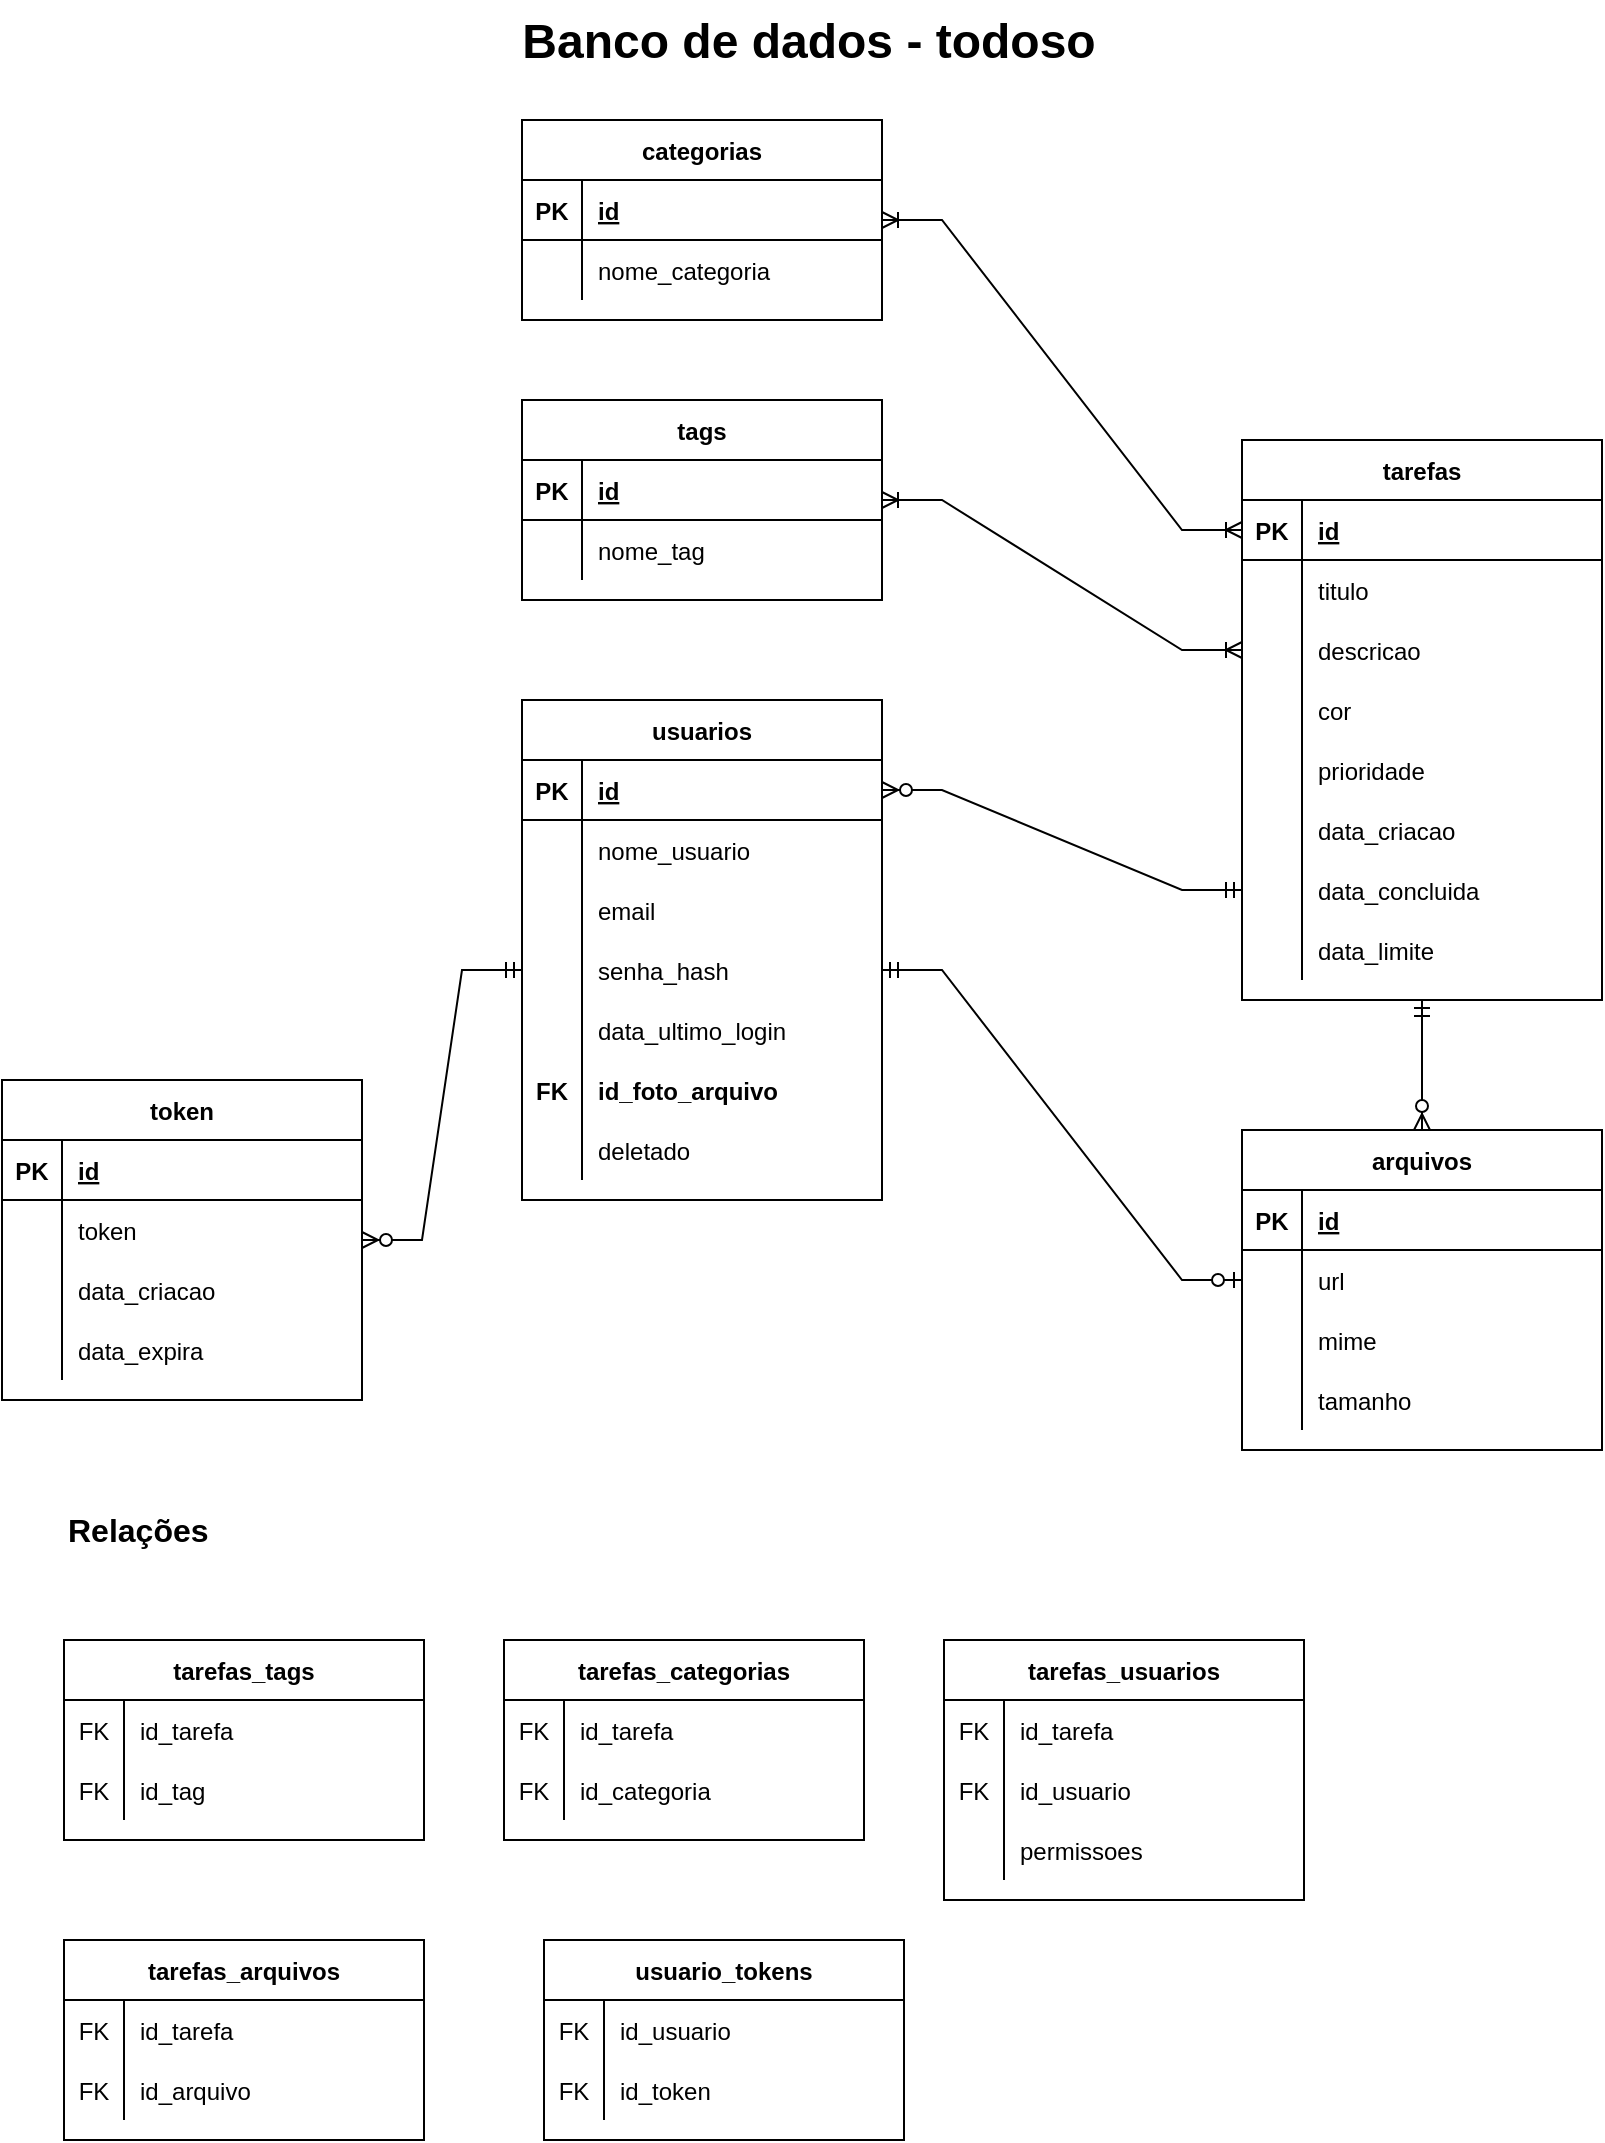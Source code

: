 <mxfile version="20.2.3" type="device"><diagram id="vFvsy5p2Nf84h-GfeLad" name="Página-1"><mxGraphModel dx="942" dy="613" grid="1" gridSize="10" guides="1" tooltips="1" connect="1" arrows="1" fold="1" page="1" pageScale="1" pageWidth="827" pageHeight="1169" math="0" shadow="0"><root><mxCell id="0"/><mxCell id="1" parent="0"/><mxCell id="uEJgmiyVc2oHrybVzcOM-1" value="categorias" style="shape=table;startSize=30;container=1;collapsible=1;childLayout=tableLayout;fixedRows=1;rowLines=0;fontStyle=1;align=center;resizeLast=1;" parent="1" vertex="1"><mxGeometry x="269" y="80" width="180" height="100" as="geometry"/></mxCell><mxCell id="uEJgmiyVc2oHrybVzcOM-2" value="" style="shape=tableRow;horizontal=0;startSize=0;swimlaneHead=0;swimlaneBody=0;fillColor=none;collapsible=0;dropTarget=0;points=[[0,0.5],[1,0.5]];portConstraint=eastwest;top=0;left=0;right=0;bottom=1;" parent="uEJgmiyVc2oHrybVzcOM-1" vertex="1"><mxGeometry y="30" width="180" height="30" as="geometry"/></mxCell><mxCell id="uEJgmiyVc2oHrybVzcOM-3" value="PK" style="shape=partialRectangle;connectable=0;fillColor=none;top=0;left=0;bottom=0;right=0;fontStyle=1;overflow=hidden;" parent="uEJgmiyVc2oHrybVzcOM-2" vertex="1"><mxGeometry width="30" height="30" as="geometry"><mxRectangle width="30" height="30" as="alternateBounds"/></mxGeometry></mxCell><mxCell id="uEJgmiyVc2oHrybVzcOM-4" value="id" style="shape=partialRectangle;connectable=0;fillColor=none;top=0;left=0;bottom=0;right=0;align=left;spacingLeft=6;fontStyle=5;overflow=hidden;" parent="uEJgmiyVc2oHrybVzcOM-2" vertex="1"><mxGeometry x="30" width="150" height="30" as="geometry"><mxRectangle width="150" height="30" as="alternateBounds"/></mxGeometry></mxCell><mxCell id="uEJgmiyVc2oHrybVzcOM-5" value="" style="shape=tableRow;horizontal=0;startSize=0;swimlaneHead=0;swimlaneBody=0;fillColor=none;collapsible=0;dropTarget=0;points=[[0,0.5],[1,0.5]];portConstraint=eastwest;top=0;left=0;right=0;bottom=0;" parent="uEJgmiyVc2oHrybVzcOM-1" vertex="1"><mxGeometry y="60" width="180" height="30" as="geometry"/></mxCell><mxCell id="uEJgmiyVc2oHrybVzcOM-6" value="" style="shape=partialRectangle;connectable=0;fillColor=none;top=0;left=0;bottom=0;right=0;editable=1;overflow=hidden;" parent="uEJgmiyVc2oHrybVzcOM-5" vertex="1"><mxGeometry width="30" height="30" as="geometry"><mxRectangle width="30" height="30" as="alternateBounds"/></mxGeometry></mxCell><mxCell id="uEJgmiyVc2oHrybVzcOM-7" value="nome_categoria" style="shape=partialRectangle;connectable=0;fillColor=none;top=0;left=0;bottom=0;right=0;align=left;spacingLeft=6;overflow=hidden;" parent="uEJgmiyVc2oHrybVzcOM-5" vertex="1"><mxGeometry x="30" width="150" height="30" as="geometry"><mxRectangle width="150" height="30" as="alternateBounds"/></mxGeometry></mxCell><mxCell id="uEJgmiyVc2oHrybVzcOM-14" value="tags" style="shape=table;startSize=30;container=1;collapsible=1;childLayout=tableLayout;fixedRows=1;rowLines=0;fontStyle=1;align=center;resizeLast=1;" parent="1" vertex="1"><mxGeometry x="269" y="220" width="180" height="100" as="geometry"/></mxCell><mxCell id="uEJgmiyVc2oHrybVzcOM-15" value="" style="shape=tableRow;horizontal=0;startSize=0;swimlaneHead=0;swimlaneBody=0;fillColor=none;collapsible=0;dropTarget=0;points=[[0,0.5],[1,0.5]];portConstraint=eastwest;top=0;left=0;right=0;bottom=1;" parent="uEJgmiyVc2oHrybVzcOM-14" vertex="1"><mxGeometry y="30" width="180" height="30" as="geometry"/></mxCell><mxCell id="uEJgmiyVc2oHrybVzcOM-16" value="PK" style="shape=partialRectangle;connectable=0;fillColor=none;top=0;left=0;bottom=0;right=0;fontStyle=1;overflow=hidden;" parent="uEJgmiyVc2oHrybVzcOM-15" vertex="1"><mxGeometry width="30" height="30" as="geometry"><mxRectangle width="30" height="30" as="alternateBounds"/></mxGeometry></mxCell><mxCell id="uEJgmiyVc2oHrybVzcOM-17" value="id" style="shape=partialRectangle;connectable=0;fillColor=none;top=0;left=0;bottom=0;right=0;align=left;spacingLeft=6;fontStyle=5;overflow=hidden;" parent="uEJgmiyVc2oHrybVzcOM-15" vertex="1"><mxGeometry x="30" width="150" height="30" as="geometry"><mxRectangle width="150" height="30" as="alternateBounds"/></mxGeometry></mxCell><mxCell id="uEJgmiyVc2oHrybVzcOM-18" value="" style="shape=tableRow;horizontal=0;startSize=0;swimlaneHead=0;swimlaneBody=0;fillColor=none;collapsible=0;dropTarget=0;points=[[0,0.5],[1,0.5]];portConstraint=eastwest;top=0;left=0;right=0;bottom=0;" parent="uEJgmiyVc2oHrybVzcOM-14" vertex="1"><mxGeometry y="60" width="180" height="30" as="geometry"/></mxCell><mxCell id="uEJgmiyVc2oHrybVzcOM-19" value="" style="shape=partialRectangle;connectable=0;fillColor=none;top=0;left=0;bottom=0;right=0;editable=1;overflow=hidden;" parent="uEJgmiyVc2oHrybVzcOM-18" vertex="1"><mxGeometry width="30" height="30" as="geometry"><mxRectangle width="30" height="30" as="alternateBounds"/></mxGeometry></mxCell><mxCell id="uEJgmiyVc2oHrybVzcOM-20" value="nome_tag" style="shape=partialRectangle;connectable=0;fillColor=none;top=0;left=0;bottom=0;right=0;align=left;spacingLeft=6;overflow=hidden;" parent="uEJgmiyVc2oHrybVzcOM-18" vertex="1"><mxGeometry x="30" width="150" height="30" as="geometry"><mxRectangle width="150" height="30" as="alternateBounds"/></mxGeometry></mxCell><mxCell id="uEJgmiyVc2oHrybVzcOM-27" value="tarefas" style="shape=table;startSize=30;container=1;collapsible=1;childLayout=tableLayout;fixedRows=1;rowLines=0;fontStyle=1;align=center;resizeLast=1;" parent="1" vertex="1"><mxGeometry x="629" y="240" width="180" height="280" as="geometry"/></mxCell><mxCell id="uEJgmiyVc2oHrybVzcOM-28" value="" style="shape=tableRow;horizontal=0;startSize=0;swimlaneHead=0;swimlaneBody=0;fillColor=none;collapsible=0;dropTarget=0;points=[[0,0.5],[1,0.5]];portConstraint=eastwest;top=0;left=0;right=0;bottom=1;" parent="uEJgmiyVc2oHrybVzcOM-27" vertex="1"><mxGeometry y="30" width="180" height="30" as="geometry"/></mxCell><mxCell id="uEJgmiyVc2oHrybVzcOM-29" value="PK" style="shape=partialRectangle;connectable=0;fillColor=none;top=0;left=0;bottom=0;right=0;fontStyle=1;overflow=hidden;" parent="uEJgmiyVc2oHrybVzcOM-28" vertex="1"><mxGeometry width="30" height="30" as="geometry"><mxRectangle width="30" height="30" as="alternateBounds"/></mxGeometry></mxCell><mxCell id="uEJgmiyVc2oHrybVzcOM-30" value="id" style="shape=partialRectangle;connectable=0;fillColor=none;top=0;left=0;bottom=0;right=0;align=left;spacingLeft=6;fontStyle=5;overflow=hidden;" parent="uEJgmiyVc2oHrybVzcOM-28" vertex="1"><mxGeometry x="30" width="150" height="30" as="geometry"><mxRectangle width="150" height="30" as="alternateBounds"/></mxGeometry></mxCell><mxCell id="uEJgmiyVc2oHrybVzcOM-31" value="" style="shape=tableRow;horizontal=0;startSize=0;swimlaneHead=0;swimlaneBody=0;fillColor=none;collapsible=0;dropTarget=0;points=[[0,0.5],[1,0.5]];portConstraint=eastwest;top=0;left=0;right=0;bottom=0;" parent="uEJgmiyVc2oHrybVzcOM-27" vertex="1"><mxGeometry y="60" width="180" height="30" as="geometry"/></mxCell><mxCell id="uEJgmiyVc2oHrybVzcOM-32" value="" style="shape=partialRectangle;connectable=0;fillColor=none;top=0;left=0;bottom=0;right=0;editable=1;overflow=hidden;" parent="uEJgmiyVc2oHrybVzcOM-31" vertex="1"><mxGeometry width="30" height="30" as="geometry"><mxRectangle width="30" height="30" as="alternateBounds"/></mxGeometry></mxCell><mxCell id="uEJgmiyVc2oHrybVzcOM-33" value="titulo" style="shape=partialRectangle;connectable=0;fillColor=none;top=0;left=0;bottom=0;right=0;align=left;spacingLeft=6;overflow=hidden;" parent="uEJgmiyVc2oHrybVzcOM-31" vertex="1"><mxGeometry x="30" width="150" height="30" as="geometry"><mxRectangle width="150" height="30" as="alternateBounds"/></mxGeometry></mxCell><mxCell id="uEJgmiyVc2oHrybVzcOM-34" value="" style="shape=tableRow;horizontal=0;startSize=0;swimlaneHead=0;swimlaneBody=0;fillColor=none;collapsible=0;dropTarget=0;points=[[0,0.5],[1,0.5]];portConstraint=eastwest;top=0;left=0;right=0;bottom=0;" parent="uEJgmiyVc2oHrybVzcOM-27" vertex="1"><mxGeometry y="90" width="180" height="30" as="geometry"/></mxCell><mxCell id="uEJgmiyVc2oHrybVzcOM-35" value="" style="shape=partialRectangle;connectable=0;fillColor=none;top=0;left=0;bottom=0;right=0;editable=1;overflow=hidden;" parent="uEJgmiyVc2oHrybVzcOM-34" vertex="1"><mxGeometry width="30" height="30" as="geometry"><mxRectangle width="30" height="30" as="alternateBounds"/></mxGeometry></mxCell><mxCell id="uEJgmiyVc2oHrybVzcOM-36" value="descricao" style="shape=partialRectangle;connectable=0;fillColor=none;top=0;left=0;bottom=0;right=0;align=left;spacingLeft=6;overflow=hidden;" parent="uEJgmiyVc2oHrybVzcOM-34" vertex="1"><mxGeometry x="30" width="150" height="30" as="geometry"><mxRectangle width="150" height="30" as="alternateBounds"/></mxGeometry></mxCell><mxCell id="lu2lLcFlIl8NHvxp68ia-1" value="" style="shape=tableRow;horizontal=0;startSize=0;swimlaneHead=0;swimlaneBody=0;fillColor=none;collapsible=0;dropTarget=0;points=[[0,0.5],[1,0.5]];portConstraint=eastwest;top=0;left=0;right=0;bottom=0;" vertex="1" parent="uEJgmiyVc2oHrybVzcOM-27"><mxGeometry y="120" width="180" height="30" as="geometry"/></mxCell><mxCell id="lu2lLcFlIl8NHvxp68ia-2" value="" style="shape=partialRectangle;connectable=0;fillColor=none;top=0;left=0;bottom=0;right=0;editable=1;overflow=hidden;" vertex="1" parent="lu2lLcFlIl8NHvxp68ia-1"><mxGeometry width="30" height="30" as="geometry"><mxRectangle width="30" height="30" as="alternateBounds"/></mxGeometry></mxCell><mxCell id="lu2lLcFlIl8NHvxp68ia-3" value="cor" style="shape=partialRectangle;connectable=0;fillColor=none;top=0;left=0;bottom=0;right=0;align=left;spacingLeft=6;overflow=hidden;" vertex="1" parent="lu2lLcFlIl8NHvxp68ia-1"><mxGeometry x="30" width="150" height="30" as="geometry"><mxRectangle width="150" height="30" as="alternateBounds"/></mxGeometry></mxCell><mxCell id="lu2lLcFlIl8NHvxp68ia-4" value="" style="shape=tableRow;horizontal=0;startSize=0;swimlaneHead=0;swimlaneBody=0;fillColor=none;collapsible=0;dropTarget=0;points=[[0,0.5],[1,0.5]];portConstraint=eastwest;top=0;left=0;right=0;bottom=0;" vertex="1" parent="uEJgmiyVc2oHrybVzcOM-27"><mxGeometry y="150" width="180" height="30" as="geometry"/></mxCell><mxCell id="lu2lLcFlIl8NHvxp68ia-5" value="" style="shape=partialRectangle;connectable=0;fillColor=none;top=0;left=0;bottom=0;right=0;editable=1;overflow=hidden;" vertex="1" parent="lu2lLcFlIl8NHvxp68ia-4"><mxGeometry width="30" height="30" as="geometry"><mxRectangle width="30" height="30" as="alternateBounds"/></mxGeometry></mxCell><mxCell id="lu2lLcFlIl8NHvxp68ia-6" value="prioridade" style="shape=partialRectangle;connectable=0;fillColor=none;top=0;left=0;bottom=0;right=0;align=left;spacingLeft=6;overflow=hidden;" vertex="1" parent="lu2lLcFlIl8NHvxp68ia-4"><mxGeometry x="30" width="150" height="30" as="geometry"><mxRectangle width="150" height="30" as="alternateBounds"/></mxGeometry></mxCell><mxCell id="uEJgmiyVc2oHrybVzcOM-37" value="" style="shape=tableRow;horizontal=0;startSize=0;swimlaneHead=0;swimlaneBody=0;fillColor=none;collapsible=0;dropTarget=0;points=[[0,0.5],[1,0.5]];portConstraint=eastwest;top=0;left=0;right=0;bottom=0;" parent="uEJgmiyVc2oHrybVzcOM-27" vertex="1"><mxGeometry y="180" width="180" height="30" as="geometry"/></mxCell><mxCell id="uEJgmiyVc2oHrybVzcOM-38" value="" style="shape=partialRectangle;connectable=0;fillColor=none;top=0;left=0;bottom=0;right=0;editable=1;overflow=hidden;" parent="uEJgmiyVc2oHrybVzcOM-37" vertex="1"><mxGeometry width="30" height="30" as="geometry"><mxRectangle width="30" height="30" as="alternateBounds"/></mxGeometry></mxCell><mxCell id="uEJgmiyVc2oHrybVzcOM-39" value="data_criacao" style="shape=partialRectangle;connectable=0;fillColor=none;top=0;left=0;bottom=0;right=0;align=left;spacingLeft=6;overflow=hidden;" parent="uEJgmiyVc2oHrybVzcOM-37" vertex="1"><mxGeometry x="30" width="150" height="30" as="geometry"><mxRectangle width="150" height="30" as="alternateBounds"/></mxGeometry></mxCell><mxCell id="uEJgmiyVc2oHrybVzcOM-40" value="" style="shape=tableRow;horizontal=0;startSize=0;swimlaneHead=0;swimlaneBody=0;fillColor=none;collapsible=0;dropTarget=0;points=[[0,0.5],[1,0.5]];portConstraint=eastwest;top=0;left=0;right=0;bottom=0;" parent="uEJgmiyVc2oHrybVzcOM-27" vertex="1"><mxGeometry y="210" width="180" height="30" as="geometry"/></mxCell><mxCell id="uEJgmiyVc2oHrybVzcOM-41" value="" style="shape=partialRectangle;connectable=0;fillColor=none;top=0;left=0;bottom=0;right=0;editable=1;overflow=hidden;" parent="uEJgmiyVc2oHrybVzcOM-40" vertex="1"><mxGeometry width="30" height="30" as="geometry"><mxRectangle width="30" height="30" as="alternateBounds"/></mxGeometry></mxCell><mxCell id="uEJgmiyVc2oHrybVzcOM-42" value="data_concluida" style="shape=partialRectangle;connectable=0;fillColor=none;top=0;left=0;bottom=0;right=0;align=left;spacingLeft=6;overflow=hidden;" parent="uEJgmiyVc2oHrybVzcOM-40" vertex="1"><mxGeometry x="30" width="150" height="30" as="geometry"><mxRectangle width="150" height="30" as="alternateBounds"/></mxGeometry></mxCell><mxCell id="uEJgmiyVc2oHrybVzcOM-43" value="" style="shape=tableRow;horizontal=0;startSize=0;swimlaneHead=0;swimlaneBody=0;fillColor=none;collapsible=0;dropTarget=0;points=[[0,0.5],[1,0.5]];portConstraint=eastwest;top=0;left=0;right=0;bottom=0;" parent="uEJgmiyVc2oHrybVzcOM-27" vertex="1"><mxGeometry y="240" width="180" height="30" as="geometry"/></mxCell><mxCell id="uEJgmiyVc2oHrybVzcOM-44" value="" style="shape=partialRectangle;connectable=0;fillColor=none;top=0;left=0;bottom=0;right=0;editable=1;overflow=hidden;" parent="uEJgmiyVc2oHrybVzcOM-43" vertex="1"><mxGeometry width="30" height="30" as="geometry"><mxRectangle width="30" height="30" as="alternateBounds"/></mxGeometry></mxCell><mxCell id="uEJgmiyVc2oHrybVzcOM-45" value="data_limite" style="shape=partialRectangle;connectable=0;fillColor=none;top=0;left=0;bottom=0;right=0;align=left;spacingLeft=6;overflow=hidden;" parent="uEJgmiyVc2oHrybVzcOM-43" vertex="1"><mxGeometry x="30" width="150" height="30" as="geometry"><mxRectangle width="150" height="30" as="alternateBounds"/></mxGeometry></mxCell><mxCell id="uEJgmiyVc2oHrybVzcOM-49" value="usuarios" style="shape=table;startSize=30;container=1;collapsible=1;childLayout=tableLayout;fixedRows=1;rowLines=0;fontStyle=1;align=center;resizeLast=1;" parent="1" vertex="1"><mxGeometry x="269" y="370" width="180" height="250" as="geometry"/></mxCell><mxCell id="uEJgmiyVc2oHrybVzcOM-50" value="" style="shape=tableRow;horizontal=0;startSize=0;swimlaneHead=0;swimlaneBody=0;fillColor=none;collapsible=0;dropTarget=0;points=[[0,0.5],[1,0.5]];portConstraint=eastwest;top=0;left=0;right=0;bottom=1;" parent="uEJgmiyVc2oHrybVzcOM-49" vertex="1"><mxGeometry y="30" width="180" height="30" as="geometry"/></mxCell><mxCell id="uEJgmiyVc2oHrybVzcOM-51" value="PK" style="shape=partialRectangle;connectable=0;fillColor=none;top=0;left=0;bottom=0;right=0;fontStyle=1;overflow=hidden;" parent="uEJgmiyVc2oHrybVzcOM-50" vertex="1"><mxGeometry width="30" height="30" as="geometry"><mxRectangle width="30" height="30" as="alternateBounds"/></mxGeometry></mxCell><mxCell id="uEJgmiyVc2oHrybVzcOM-52" value="id" style="shape=partialRectangle;connectable=0;fillColor=none;top=0;left=0;bottom=0;right=0;align=left;spacingLeft=6;fontStyle=5;overflow=hidden;" parent="uEJgmiyVc2oHrybVzcOM-50" vertex="1"><mxGeometry x="30" width="150" height="30" as="geometry"><mxRectangle width="150" height="30" as="alternateBounds"/></mxGeometry></mxCell><mxCell id="uEJgmiyVc2oHrybVzcOM-53" value="" style="shape=tableRow;horizontal=0;startSize=0;swimlaneHead=0;swimlaneBody=0;fillColor=none;collapsible=0;dropTarget=0;points=[[0,0.5],[1,0.5]];portConstraint=eastwest;top=0;left=0;right=0;bottom=0;" parent="uEJgmiyVc2oHrybVzcOM-49" vertex="1"><mxGeometry y="60" width="180" height="30" as="geometry"/></mxCell><mxCell id="uEJgmiyVc2oHrybVzcOM-54" value="" style="shape=partialRectangle;connectable=0;fillColor=none;top=0;left=0;bottom=0;right=0;editable=1;overflow=hidden;" parent="uEJgmiyVc2oHrybVzcOM-53" vertex="1"><mxGeometry width="30" height="30" as="geometry"><mxRectangle width="30" height="30" as="alternateBounds"/></mxGeometry></mxCell><mxCell id="uEJgmiyVc2oHrybVzcOM-55" value="nome_usuario" style="shape=partialRectangle;connectable=0;fillColor=none;top=0;left=0;bottom=0;right=0;align=left;spacingLeft=6;overflow=hidden;" parent="uEJgmiyVc2oHrybVzcOM-53" vertex="1"><mxGeometry x="30" width="150" height="30" as="geometry"><mxRectangle width="150" height="30" as="alternateBounds"/></mxGeometry></mxCell><mxCell id="uEJgmiyVc2oHrybVzcOM-56" value="" style="shape=tableRow;horizontal=0;startSize=0;swimlaneHead=0;swimlaneBody=0;fillColor=none;collapsible=0;dropTarget=0;points=[[0,0.5],[1,0.5]];portConstraint=eastwest;top=0;left=0;right=0;bottom=0;" parent="uEJgmiyVc2oHrybVzcOM-49" vertex="1"><mxGeometry y="90" width="180" height="30" as="geometry"/></mxCell><mxCell id="uEJgmiyVc2oHrybVzcOM-57" value="" style="shape=partialRectangle;connectable=0;fillColor=none;top=0;left=0;bottom=0;right=0;editable=1;overflow=hidden;" parent="uEJgmiyVc2oHrybVzcOM-56" vertex="1"><mxGeometry width="30" height="30" as="geometry"><mxRectangle width="30" height="30" as="alternateBounds"/></mxGeometry></mxCell><mxCell id="uEJgmiyVc2oHrybVzcOM-58" value="email" style="shape=partialRectangle;connectable=0;fillColor=none;top=0;left=0;bottom=0;right=0;align=left;spacingLeft=6;overflow=hidden;" parent="uEJgmiyVc2oHrybVzcOM-56" vertex="1"><mxGeometry x="30" width="150" height="30" as="geometry"><mxRectangle width="150" height="30" as="alternateBounds"/></mxGeometry></mxCell><mxCell id="uEJgmiyVc2oHrybVzcOM-62" value="" style="shape=tableRow;horizontal=0;startSize=0;swimlaneHead=0;swimlaneBody=0;fillColor=none;collapsible=0;dropTarget=0;points=[[0,0.5],[1,0.5]];portConstraint=eastwest;top=0;left=0;right=0;bottom=0;" parent="uEJgmiyVc2oHrybVzcOM-49" vertex="1"><mxGeometry y="120" width="180" height="30" as="geometry"/></mxCell><mxCell id="uEJgmiyVc2oHrybVzcOM-63" value="" style="shape=partialRectangle;connectable=0;fillColor=none;top=0;left=0;bottom=0;right=0;editable=1;overflow=hidden;" parent="uEJgmiyVc2oHrybVzcOM-62" vertex="1"><mxGeometry width="30" height="30" as="geometry"><mxRectangle width="30" height="30" as="alternateBounds"/></mxGeometry></mxCell><mxCell id="uEJgmiyVc2oHrybVzcOM-64" value="senha_hash" style="shape=partialRectangle;connectable=0;fillColor=none;top=0;left=0;bottom=0;right=0;align=left;spacingLeft=6;overflow=hidden;" parent="uEJgmiyVc2oHrybVzcOM-62" vertex="1"><mxGeometry x="30" width="150" height="30" as="geometry"><mxRectangle width="150" height="30" as="alternateBounds"/></mxGeometry></mxCell><mxCell id="uEJgmiyVc2oHrybVzcOM-59" value="" style="shape=tableRow;horizontal=0;startSize=0;swimlaneHead=0;swimlaneBody=0;fillColor=none;collapsible=0;dropTarget=0;points=[[0,0.5],[1,0.5]];portConstraint=eastwest;top=0;left=0;right=0;bottom=0;" parent="uEJgmiyVc2oHrybVzcOM-49" vertex="1"><mxGeometry y="150" width="180" height="30" as="geometry"/></mxCell><mxCell id="uEJgmiyVc2oHrybVzcOM-60" value="" style="shape=partialRectangle;connectable=0;fillColor=none;top=0;left=0;bottom=0;right=0;editable=1;overflow=hidden;" parent="uEJgmiyVc2oHrybVzcOM-59" vertex="1"><mxGeometry width="30" height="30" as="geometry"><mxRectangle width="30" height="30" as="alternateBounds"/></mxGeometry></mxCell><mxCell id="uEJgmiyVc2oHrybVzcOM-61" value="data_ultimo_login" style="shape=partialRectangle;connectable=0;fillColor=none;top=0;left=0;bottom=0;right=0;align=left;spacingLeft=6;overflow=hidden;" parent="uEJgmiyVc2oHrybVzcOM-59" vertex="1"><mxGeometry x="30" width="150" height="30" as="geometry"><mxRectangle width="150" height="30" as="alternateBounds"/></mxGeometry></mxCell><mxCell id="uEJgmiyVc2oHrybVzcOM-65" value="" style="shape=tableRow;horizontal=0;startSize=0;swimlaneHead=0;swimlaneBody=0;fillColor=none;collapsible=0;dropTarget=0;points=[[0,0.5],[1,0.5]];portConstraint=eastwest;top=0;left=0;right=0;bottom=0;" parent="uEJgmiyVc2oHrybVzcOM-49" vertex="1"><mxGeometry y="180" width="180" height="30" as="geometry"/></mxCell><mxCell id="uEJgmiyVc2oHrybVzcOM-66" value="FK" style="shape=partialRectangle;connectable=0;fillColor=none;top=0;left=0;bottom=0;right=0;editable=1;overflow=hidden;fontStyle=1" parent="uEJgmiyVc2oHrybVzcOM-65" vertex="1"><mxGeometry width="30" height="30" as="geometry"><mxRectangle width="30" height="30" as="alternateBounds"/></mxGeometry></mxCell><mxCell id="uEJgmiyVc2oHrybVzcOM-67" value="id_foto_arquivo" style="shape=partialRectangle;connectable=0;fillColor=none;top=0;left=0;bottom=0;right=0;align=left;spacingLeft=6;overflow=hidden;fontStyle=1" parent="uEJgmiyVc2oHrybVzcOM-65" vertex="1"><mxGeometry x="30" width="150" height="30" as="geometry"><mxRectangle width="150" height="30" as="alternateBounds"/></mxGeometry></mxCell><mxCell id="uEJgmiyVc2oHrybVzcOM-68" value="" style="shape=tableRow;horizontal=0;startSize=0;swimlaneHead=0;swimlaneBody=0;fillColor=none;collapsible=0;dropTarget=0;points=[[0,0.5],[1,0.5]];portConstraint=eastwest;top=0;left=0;right=0;bottom=0;" parent="uEJgmiyVc2oHrybVzcOM-49" vertex="1"><mxGeometry y="210" width="180" height="30" as="geometry"/></mxCell><mxCell id="uEJgmiyVc2oHrybVzcOM-69" value="" style="shape=partialRectangle;connectable=0;fillColor=none;top=0;left=0;bottom=0;right=0;editable=1;overflow=hidden;" parent="uEJgmiyVc2oHrybVzcOM-68" vertex="1"><mxGeometry width="30" height="30" as="geometry"><mxRectangle width="30" height="30" as="alternateBounds"/></mxGeometry></mxCell><mxCell id="uEJgmiyVc2oHrybVzcOM-70" value="deletado" style="shape=partialRectangle;connectable=0;fillColor=none;top=0;left=0;bottom=0;right=0;align=left;spacingLeft=6;overflow=hidden;" parent="uEJgmiyVc2oHrybVzcOM-68" vertex="1"><mxGeometry x="30" width="150" height="30" as="geometry"><mxRectangle width="150" height="30" as="alternateBounds"/></mxGeometry></mxCell><mxCell id="uEJgmiyVc2oHrybVzcOM-71" value="arquivos" style="shape=table;startSize=30;container=1;collapsible=1;childLayout=tableLayout;fixedRows=1;rowLines=0;fontStyle=1;align=center;resizeLast=1;" parent="1" vertex="1"><mxGeometry x="629" y="585" width="180" height="160" as="geometry"/></mxCell><mxCell id="uEJgmiyVc2oHrybVzcOM-72" value="" style="shape=tableRow;horizontal=0;startSize=0;swimlaneHead=0;swimlaneBody=0;fillColor=none;collapsible=0;dropTarget=0;points=[[0,0.5],[1,0.5]];portConstraint=eastwest;top=0;left=0;right=0;bottom=1;" parent="uEJgmiyVc2oHrybVzcOM-71" vertex="1"><mxGeometry y="30" width="180" height="30" as="geometry"/></mxCell><mxCell id="uEJgmiyVc2oHrybVzcOM-73" value="PK" style="shape=partialRectangle;connectable=0;fillColor=none;top=0;left=0;bottom=0;right=0;fontStyle=1;overflow=hidden;" parent="uEJgmiyVc2oHrybVzcOM-72" vertex="1"><mxGeometry width="30" height="30" as="geometry"><mxRectangle width="30" height="30" as="alternateBounds"/></mxGeometry></mxCell><mxCell id="uEJgmiyVc2oHrybVzcOM-74" value="id" style="shape=partialRectangle;connectable=0;fillColor=none;top=0;left=0;bottom=0;right=0;align=left;spacingLeft=6;fontStyle=5;overflow=hidden;" parent="uEJgmiyVc2oHrybVzcOM-72" vertex="1"><mxGeometry x="30" width="150" height="30" as="geometry"><mxRectangle width="150" height="30" as="alternateBounds"/></mxGeometry></mxCell><mxCell id="uEJgmiyVc2oHrybVzcOM-75" value="" style="shape=tableRow;horizontal=0;startSize=0;swimlaneHead=0;swimlaneBody=0;fillColor=none;collapsible=0;dropTarget=0;points=[[0,0.5],[1,0.5]];portConstraint=eastwest;top=0;left=0;right=0;bottom=0;" parent="uEJgmiyVc2oHrybVzcOM-71" vertex="1"><mxGeometry y="60" width="180" height="30" as="geometry"/></mxCell><mxCell id="uEJgmiyVc2oHrybVzcOM-76" value="" style="shape=partialRectangle;connectable=0;fillColor=none;top=0;left=0;bottom=0;right=0;editable=1;overflow=hidden;" parent="uEJgmiyVc2oHrybVzcOM-75" vertex="1"><mxGeometry width="30" height="30" as="geometry"><mxRectangle width="30" height="30" as="alternateBounds"/></mxGeometry></mxCell><mxCell id="uEJgmiyVc2oHrybVzcOM-77" value="url" style="shape=partialRectangle;connectable=0;fillColor=none;top=0;left=0;bottom=0;right=0;align=left;spacingLeft=6;overflow=hidden;" parent="uEJgmiyVc2oHrybVzcOM-75" vertex="1"><mxGeometry x="30" width="150" height="30" as="geometry"><mxRectangle width="150" height="30" as="alternateBounds"/></mxGeometry></mxCell><mxCell id="uEJgmiyVc2oHrybVzcOM-78" value="" style="shape=tableRow;horizontal=0;startSize=0;swimlaneHead=0;swimlaneBody=0;fillColor=none;collapsible=0;dropTarget=0;points=[[0,0.5],[1,0.5]];portConstraint=eastwest;top=0;left=0;right=0;bottom=0;" parent="uEJgmiyVc2oHrybVzcOM-71" vertex="1"><mxGeometry y="90" width="180" height="30" as="geometry"/></mxCell><mxCell id="uEJgmiyVc2oHrybVzcOM-79" value="" style="shape=partialRectangle;connectable=0;fillColor=none;top=0;left=0;bottom=0;right=0;editable=1;overflow=hidden;" parent="uEJgmiyVc2oHrybVzcOM-78" vertex="1"><mxGeometry width="30" height="30" as="geometry"><mxRectangle width="30" height="30" as="alternateBounds"/></mxGeometry></mxCell><mxCell id="uEJgmiyVc2oHrybVzcOM-80" value="mime" style="shape=partialRectangle;connectable=0;fillColor=none;top=0;left=0;bottom=0;right=0;align=left;spacingLeft=6;overflow=hidden;" parent="uEJgmiyVc2oHrybVzcOM-78" vertex="1"><mxGeometry x="30" width="150" height="30" as="geometry"><mxRectangle width="150" height="30" as="alternateBounds"/></mxGeometry></mxCell><mxCell id="uEJgmiyVc2oHrybVzcOM-81" value="" style="shape=tableRow;horizontal=0;startSize=0;swimlaneHead=0;swimlaneBody=0;fillColor=none;collapsible=0;dropTarget=0;points=[[0,0.5],[1,0.5]];portConstraint=eastwest;top=0;left=0;right=0;bottom=0;" parent="uEJgmiyVc2oHrybVzcOM-71" vertex="1"><mxGeometry y="120" width="180" height="30" as="geometry"/></mxCell><mxCell id="uEJgmiyVc2oHrybVzcOM-82" value="" style="shape=partialRectangle;connectable=0;fillColor=none;top=0;left=0;bottom=0;right=0;editable=1;overflow=hidden;" parent="uEJgmiyVc2oHrybVzcOM-81" vertex="1"><mxGeometry width="30" height="30" as="geometry"><mxRectangle width="30" height="30" as="alternateBounds"/></mxGeometry></mxCell><mxCell id="uEJgmiyVc2oHrybVzcOM-83" value="tamanho" style="shape=partialRectangle;connectable=0;fillColor=none;top=0;left=0;bottom=0;right=0;align=left;spacingLeft=6;overflow=hidden;" parent="uEJgmiyVc2oHrybVzcOM-81" vertex="1"><mxGeometry x="30" width="150" height="30" as="geometry"><mxRectangle width="150" height="30" as="alternateBounds"/></mxGeometry></mxCell><mxCell id="uEJgmiyVc2oHrybVzcOM-88" value="token" style="shape=table;startSize=30;container=1;collapsible=1;childLayout=tableLayout;fixedRows=1;rowLines=0;fontStyle=1;align=center;resizeLast=1;" parent="1" vertex="1"><mxGeometry x="9" y="560" width="180" height="160" as="geometry"/></mxCell><mxCell id="uEJgmiyVc2oHrybVzcOM-89" value="" style="shape=tableRow;horizontal=0;startSize=0;swimlaneHead=0;swimlaneBody=0;fillColor=none;collapsible=0;dropTarget=0;points=[[0,0.5],[1,0.5]];portConstraint=eastwest;top=0;left=0;right=0;bottom=1;" parent="uEJgmiyVc2oHrybVzcOM-88" vertex="1"><mxGeometry y="30" width="180" height="30" as="geometry"/></mxCell><mxCell id="uEJgmiyVc2oHrybVzcOM-90" value="PK" style="shape=partialRectangle;connectable=0;fillColor=none;top=0;left=0;bottom=0;right=0;fontStyle=1;overflow=hidden;" parent="uEJgmiyVc2oHrybVzcOM-89" vertex="1"><mxGeometry width="30" height="30" as="geometry"><mxRectangle width="30" height="30" as="alternateBounds"/></mxGeometry></mxCell><mxCell id="uEJgmiyVc2oHrybVzcOM-91" value="id" style="shape=partialRectangle;connectable=0;fillColor=none;top=0;left=0;bottom=0;right=0;align=left;spacingLeft=6;fontStyle=5;overflow=hidden;" parent="uEJgmiyVc2oHrybVzcOM-89" vertex="1"><mxGeometry x="30" width="150" height="30" as="geometry"><mxRectangle width="150" height="30" as="alternateBounds"/></mxGeometry></mxCell><mxCell id="uEJgmiyVc2oHrybVzcOM-92" value="" style="shape=tableRow;horizontal=0;startSize=0;swimlaneHead=0;swimlaneBody=0;fillColor=none;collapsible=0;dropTarget=0;points=[[0,0.5],[1,0.5]];portConstraint=eastwest;top=0;left=0;right=0;bottom=0;" parent="uEJgmiyVc2oHrybVzcOM-88" vertex="1"><mxGeometry y="60" width="180" height="30" as="geometry"/></mxCell><mxCell id="uEJgmiyVc2oHrybVzcOM-93" value="" style="shape=partialRectangle;connectable=0;fillColor=none;top=0;left=0;bottom=0;right=0;editable=1;overflow=hidden;" parent="uEJgmiyVc2oHrybVzcOM-92" vertex="1"><mxGeometry width="30" height="30" as="geometry"><mxRectangle width="30" height="30" as="alternateBounds"/></mxGeometry></mxCell><mxCell id="uEJgmiyVc2oHrybVzcOM-94" value="token" style="shape=partialRectangle;connectable=0;fillColor=none;top=0;left=0;bottom=0;right=0;align=left;spacingLeft=6;overflow=hidden;" parent="uEJgmiyVc2oHrybVzcOM-92" vertex="1"><mxGeometry x="30" width="150" height="30" as="geometry"><mxRectangle width="150" height="30" as="alternateBounds"/></mxGeometry></mxCell><mxCell id="uEJgmiyVc2oHrybVzcOM-95" value="" style="shape=tableRow;horizontal=0;startSize=0;swimlaneHead=0;swimlaneBody=0;fillColor=none;collapsible=0;dropTarget=0;points=[[0,0.5],[1,0.5]];portConstraint=eastwest;top=0;left=0;right=0;bottom=0;" parent="uEJgmiyVc2oHrybVzcOM-88" vertex="1"><mxGeometry y="90" width="180" height="30" as="geometry"/></mxCell><mxCell id="uEJgmiyVc2oHrybVzcOM-96" value="" style="shape=partialRectangle;connectable=0;fillColor=none;top=0;left=0;bottom=0;right=0;editable=1;overflow=hidden;" parent="uEJgmiyVc2oHrybVzcOM-95" vertex="1"><mxGeometry width="30" height="30" as="geometry"><mxRectangle width="30" height="30" as="alternateBounds"/></mxGeometry></mxCell><mxCell id="uEJgmiyVc2oHrybVzcOM-97" value="data_criacao" style="shape=partialRectangle;connectable=0;fillColor=none;top=0;left=0;bottom=0;right=0;align=left;spacingLeft=6;overflow=hidden;" parent="uEJgmiyVc2oHrybVzcOM-95" vertex="1"><mxGeometry x="30" width="150" height="30" as="geometry"><mxRectangle width="150" height="30" as="alternateBounds"/></mxGeometry></mxCell><mxCell id="uEJgmiyVc2oHrybVzcOM-98" value="" style="shape=tableRow;horizontal=0;startSize=0;swimlaneHead=0;swimlaneBody=0;fillColor=none;collapsible=0;dropTarget=0;points=[[0,0.5],[1,0.5]];portConstraint=eastwest;top=0;left=0;right=0;bottom=0;" parent="uEJgmiyVc2oHrybVzcOM-88" vertex="1"><mxGeometry y="120" width="180" height="30" as="geometry"/></mxCell><mxCell id="uEJgmiyVc2oHrybVzcOM-99" value="" style="shape=partialRectangle;connectable=0;fillColor=none;top=0;left=0;bottom=0;right=0;editable=1;overflow=hidden;" parent="uEJgmiyVc2oHrybVzcOM-98" vertex="1"><mxGeometry width="30" height="30" as="geometry"><mxRectangle width="30" height="30" as="alternateBounds"/></mxGeometry></mxCell><mxCell id="uEJgmiyVc2oHrybVzcOM-100" value="data_expira" style="shape=partialRectangle;connectable=0;fillColor=none;top=0;left=0;bottom=0;right=0;align=left;spacingLeft=6;overflow=hidden;" parent="uEJgmiyVc2oHrybVzcOM-98" vertex="1"><mxGeometry x="30" width="150" height="30" as="geometry"><mxRectangle width="150" height="30" as="alternateBounds"/></mxGeometry></mxCell><mxCell id="uEJgmiyVc2oHrybVzcOM-108" value="" style="edgeStyle=entityRelationEdgeStyle;fontSize=12;html=1;endArrow=ERzeroToMany;startArrow=ERmandOne;rounded=0;exitX=0;exitY=0.5;exitDx=0;exitDy=0;entryX=1;entryY=0.5;entryDx=0;entryDy=0;" parent="1" source="uEJgmiyVc2oHrybVzcOM-62" target="uEJgmiyVc2oHrybVzcOM-88" edge="1"><mxGeometry width="100" height="100" relative="1" as="geometry"><mxPoint x="279" y="450" as="sourcePoint"/><mxPoint x="379" y="350" as="targetPoint"/></mxGeometry></mxCell><mxCell id="uEJgmiyVc2oHrybVzcOM-110" value="" style="edgeStyle=entityRelationEdgeStyle;fontSize=12;html=1;endArrow=ERzeroToOne;startArrow=ERmandOne;rounded=0;exitX=1;exitY=0.5;exitDx=0;exitDy=0;entryX=0;entryY=0.5;entryDx=0;entryDy=0;" parent="1" source="uEJgmiyVc2oHrybVzcOM-62" target="uEJgmiyVc2oHrybVzcOM-75" edge="1"><mxGeometry width="100" height="100" relative="1" as="geometry"><mxPoint x="519" y="420" as="sourcePoint"/><mxPoint x="619" y="320" as="targetPoint"/></mxGeometry></mxCell><mxCell id="uEJgmiyVc2oHrybVzcOM-114" value="" style="edgeStyle=entityRelationEdgeStyle;fontSize=12;html=1;endArrow=ERzeroToMany;startArrow=ERmandOne;rounded=0;exitX=0;exitY=0.5;exitDx=0;exitDy=0;entryX=1;entryY=0.5;entryDx=0;entryDy=0;" parent="1" source="uEJgmiyVc2oHrybVzcOM-40" target="uEJgmiyVc2oHrybVzcOM-50" edge="1"><mxGeometry width="100" height="100" relative="1" as="geometry"><mxPoint x="339" y="280" as="sourcePoint"/><mxPoint x="339" y="360" as="targetPoint"/></mxGeometry></mxCell><mxCell id="uEJgmiyVc2oHrybVzcOM-115" value="" style="edgeStyle=entityRelationEdgeStyle;fontSize=12;html=1;endArrow=ERoneToMany;startArrow=ERoneToMany;rounded=0;exitX=1;exitY=0.5;exitDx=0;exitDy=0;entryX=0;entryY=0.5;entryDx=0;entryDy=0;" parent="1" source="uEJgmiyVc2oHrybVzcOM-1" target="uEJgmiyVc2oHrybVzcOM-28" edge="1"><mxGeometry width="100" height="100" relative="1" as="geometry"><mxPoint x="499" y="100" as="sourcePoint"/><mxPoint x="599" as="targetPoint"/></mxGeometry></mxCell><mxCell id="uEJgmiyVc2oHrybVzcOM-116" value="" style="edgeStyle=entityRelationEdgeStyle;fontSize=12;html=1;endArrow=ERoneToMany;startArrow=ERoneToMany;rounded=0;exitX=1;exitY=0.5;exitDx=0;exitDy=0;entryX=0;entryY=0.5;entryDx=0;entryDy=0;" parent="1" source="uEJgmiyVc2oHrybVzcOM-14" target="uEJgmiyVc2oHrybVzcOM-34" edge="1"><mxGeometry width="100" height="100" relative="1" as="geometry"><mxPoint x="509" y="110" as="sourcePoint"/><mxPoint x="609" y="360" as="targetPoint"/></mxGeometry></mxCell><mxCell id="uEJgmiyVc2oHrybVzcOM-117" value="tarefas_tags" style="shape=table;startSize=30;container=1;collapsible=1;childLayout=tableLayout;fixedRows=1;rowLines=0;fontStyle=1;align=center;resizeLast=1;" parent="1" vertex="1"><mxGeometry x="40" y="840" width="180" height="100" as="geometry"/></mxCell><mxCell id="uEJgmiyVc2oHrybVzcOM-121" value="" style="shape=tableRow;horizontal=0;startSize=0;swimlaneHead=0;swimlaneBody=0;fillColor=none;collapsible=0;dropTarget=0;points=[[0,0.5],[1,0.5]];portConstraint=eastwest;top=0;left=0;right=0;bottom=0;" parent="uEJgmiyVc2oHrybVzcOM-117" vertex="1"><mxGeometry y="30" width="180" height="30" as="geometry"/></mxCell><mxCell id="uEJgmiyVc2oHrybVzcOM-122" value="FK" style="shape=partialRectangle;connectable=0;fillColor=none;top=0;left=0;bottom=0;right=0;editable=1;overflow=hidden;" parent="uEJgmiyVc2oHrybVzcOM-121" vertex="1"><mxGeometry width="30" height="30" as="geometry"><mxRectangle width="30" height="30" as="alternateBounds"/></mxGeometry></mxCell><mxCell id="uEJgmiyVc2oHrybVzcOM-123" value="id_tarefa" style="shape=partialRectangle;connectable=0;fillColor=none;top=0;left=0;bottom=0;right=0;align=left;spacingLeft=6;overflow=hidden;" parent="uEJgmiyVc2oHrybVzcOM-121" vertex="1"><mxGeometry x="30" width="150" height="30" as="geometry"><mxRectangle width="150" height="30" as="alternateBounds"/></mxGeometry></mxCell><mxCell id="uEJgmiyVc2oHrybVzcOM-124" value="" style="shape=tableRow;horizontal=0;startSize=0;swimlaneHead=0;swimlaneBody=0;fillColor=none;collapsible=0;dropTarget=0;points=[[0,0.5],[1,0.5]];portConstraint=eastwest;top=0;left=0;right=0;bottom=0;" parent="uEJgmiyVc2oHrybVzcOM-117" vertex="1"><mxGeometry y="60" width="180" height="30" as="geometry"/></mxCell><mxCell id="uEJgmiyVc2oHrybVzcOM-125" value="FK" style="shape=partialRectangle;connectable=0;fillColor=none;top=0;left=0;bottom=0;right=0;editable=1;overflow=hidden;" parent="uEJgmiyVc2oHrybVzcOM-124" vertex="1"><mxGeometry width="30" height="30" as="geometry"><mxRectangle width="30" height="30" as="alternateBounds"/></mxGeometry></mxCell><mxCell id="uEJgmiyVc2oHrybVzcOM-126" value="id_tag" style="shape=partialRectangle;connectable=0;fillColor=none;top=0;left=0;bottom=0;right=0;align=left;spacingLeft=6;overflow=hidden;" parent="uEJgmiyVc2oHrybVzcOM-124" vertex="1"><mxGeometry x="30" width="150" height="30" as="geometry"><mxRectangle width="150" height="30" as="alternateBounds"/></mxGeometry></mxCell><mxCell id="uEJgmiyVc2oHrybVzcOM-130" value="tarefas_categorias" style="shape=table;startSize=30;container=1;collapsible=1;childLayout=tableLayout;fixedRows=1;rowLines=0;fontStyle=1;align=center;resizeLast=1;" parent="1" vertex="1"><mxGeometry x="260" y="840" width="180" height="100" as="geometry"/></mxCell><mxCell id="uEJgmiyVc2oHrybVzcOM-131" value="" style="shape=tableRow;horizontal=0;startSize=0;swimlaneHead=0;swimlaneBody=0;fillColor=none;collapsible=0;dropTarget=0;points=[[0,0.5],[1,0.5]];portConstraint=eastwest;top=0;left=0;right=0;bottom=0;" parent="uEJgmiyVc2oHrybVzcOM-130" vertex="1"><mxGeometry y="30" width="180" height="30" as="geometry"/></mxCell><mxCell id="uEJgmiyVc2oHrybVzcOM-132" value="FK" style="shape=partialRectangle;connectable=0;fillColor=none;top=0;left=0;bottom=0;right=0;editable=1;overflow=hidden;" parent="uEJgmiyVc2oHrybVzcOM-131" vertex="1"><mxGeometry width="30" height="30" as="geometry"><mxRectangle width="30" height="30" as="alternateBounds"/></mxGeometry></mxCell><mxCell id="uEJgmiyVc2oHrybVzcOM-133" value="id_tarefa" style="shape=partialRectangle;connectable=0;fillColor=none;top=0;left=0;bottom=0;right=0;align=left;spacingLeft=6;overflow=hidden;" parent="uEJgmiyVc2oHrybVzcOM-131" vertex="1"><mxGeometry x="30" width="150" height="30" as="geometry"><mxRectangle width="150" height="30" as="alternateBounds"/></mxGeometry></mxCell><mxCell id="uEJgmiyVc2oHrybVzcOM-134" value="" style="shape=tableRow;horizontal=0;startSize=0;swimlaneHead=0;swimlaneBody=0;fillColor=none;collapsible=0;dropTarget=0;points=[[0,0.5],[1,0.5]];portConstraint=eastwest;top=0;left=0;right=0;bottom=0;" parent="uEJgmiyVc2oHrybVzcOM-130" vertex="1"><mxGeometry y="60" width="180" height="30" as="geometry"/></mxCell><mxCell id="uEJgmiyVc2oHrybVzcOM-135" value="FK" style="shape=partialRectangle;connectable=0;fillColor=none;top=0;left=0;bottom=0;right=0;editable=1;overflow=hidden;" parent="uEJgmiyVc2oHrybVzcOM-134" vertex="1"><mxGeometry width="30" height="30" as="geometry"><mxRectangle width="30" height="30" as="alternateBounds"/></mxGeometry></mxCell><mxCell id="uEJgmiyVc2oHrybVzcOM-136" value="id_categoria" style="shape=partialRectangle;connectable=0;fillColor=none;top=0;left=0;bottom=0;right=0;align=left;spacingLeft=6;overflow=hidden;" parent="uEJgmiyVc2oHrybVzcOM-134" vertex="1"><mxGeometry x="30" width="150" height="30" as="geometry"><mxRectangle width="150" height="30" as="alternateBounds"/></mxGeometry></mxCell><mxCell id="uEJgmiyVc2oHrybVzcOM-137" value="tarefas_usuarios" style="shape=table;startSize=30;container=1;collapsible=1;childLayout=tableLayout;fixedRows=1;rowLines=0;fontStyle=1;align=center;resizeLast=1;" parent="1" vertex="1"><mxGeometry x="480" y="840" width="180" height="130" as="geometry"/></mxCell><mxCell id="uEJgmiyVc2oHrybVzcOM-138" value="" style="shape=tableRow;horizontal=0;startSize=0;swimlaneHead=0;swimlaneBody=0;fillColor=none;collapsible=0;dropTarget=0;points=[[0,0.5],[1,0.5]];portConstraint=eastwest;top=0;left=0;right=0;bottom=0;" parent="uEJgmiyVc2oHrybVzcOM-137" vertex="1"><mxGeometry y="30" width="180" height="30" as="geometry"/></mxCell><mxCell id="uEJgmiyVc2oHrybVzcOM-139" value="FK" style="shape=partialRectangle;connectable=0;fillColor=none;top=0;left=0;bottom=0;right=0;editable=1;overflow=hidden;" parent="uEJgmiyVc2oHrybVzcOM-138" vertex="1"><mxGeometry width="30" height="30" as="geometry"><mxRectangle width="30" height="30" as="alternateBounds"/></mxGeometry></mxCell><mxCell id="uEJgmiyVc2oHrybVzcOM-140" value="id_tarefa" style="shape=partialRectangle;connectable=0;fillColor=none;top=0;left=0;bottom=0;right=0;align=left;spacingLeft=6;overflow=hidden;" parent="uEJgmiyVc2oHrybVzcOM-138" vertex="1"><mxGeometry x="30" width="150" height="30" as="geometry"><mxRectangle width="150" height="30" as="alternateBounds"/></mxGeometry></mxCell><mxCell id="uEJgmiyVc2oHrybVzcOM-141" value="" style="shape=tableRow;horizontal=0;startSize=0;swimlaneHead=0;swimlaneBody=0;fillColor=none;collapsible=0;dropTarget=0;points=[[0,0.5],[1,0.5]];portConstraint=eastwest;top=0;left=0;right=0;bottom=0;" parent="uEJgmiyVc2oHrybVzcOM-137" vertex="1"><mxGeometry y="60" width="180" height="30" as="geometry"/></mxCell><mxCell id="uEJgmiyVc2oHrybVzcOM-142" value="FK" style="shape=partialRectangle;connectable=0;fillColor=none;top=0;left=0;bottom=0;right=0;editable=1;overflow=hidden;" parent="uEJgmiyVc2oHrybVzcOM-141" vertex="1"><mxGeometry width="30" height="30" as="geometry"><mxRectangle width="30" height="30" as="alternateBounds"/></mxGeometry></mxCell><mxCell id="uEJgmiyVc2oHrybVzcOM-143" value="id_usuario" style="shape=partialRectangle;connectable=0;fillColor=none;top=0;left=0;bottom=0;right=0;align=left;spacingLeft=6;overflow=hidden;" parent="uEJgmiyVc2oHrybVzcOM-141" vertex="1"><mxGeometry x="30" width="150" height="30" as="geometry"><mxRectangle width="150" height="30" as="alternateBounds"/></mxGeometry></mxCell><mxCell id="uEJgmiyVc2oHrybVzcOM-144" value="" style="shape=tableRow;horizontal=0;startSize=0;swimlaneHead=0;swimlaneBody=0;fillColor=none;collapsible=0;dropTarget=0;points=[[0,0.5],[1,0.5]];portConstraint=eastwest;top=0;left=0;right=0;bottom=0;" parent="uEJgmiyVc2oHrybVzcOM-137" vertex="1"><mxGeometry y="90" width="180" height="30" as="geometry"/></mxCell><mxCell id="uEJgmiyVc2oHrybVzcOM-145" value="" style="shape=partialRectangle;connectable=0;fillColor=none;top=0;left=0;bottom=0;right=0;editable=1;overflow=hidden;" parent="uEJgmiyVc2oHrybVzcOM-144" vertex="1"><mxGeometry width="30" height="30" as="geometry"><mxRectangle width="30" height="30" as="alternateBounds"/></mxGeometry></mxCell><mxCell id="uEJgmiyVc2oHrybVzcOM-146" value="permissoes" style="shape=partialRectangle;connectable=0;fillColor=none;top=0;left=0;bottom=0;right=0;align=left;spacingLeft=6;overflow=hidden;" parent="uEJgmiyVc2oHrybVzcOM-144" vertex="1"><mxGeometry x="30" width="150" height="30" as="geometry"><mxRectangle width="150" height="30" as="alternateBounds"/></mxGeometry></mxCell><mxCell id="uEJgmiyVc2oHrybVzcOM-147" value="tarefas_arquivos" style="shape=table;startSize=30;container=1;collapsible=1;childLayout=tableLayout;fixedRows=1;rowLines=0;fontStyle=1;align=center;resizeLast=1;" parent="1" vertex="1"><mxGeometry x="40" y="990" width="180" height="100" as="geometry"/></mxCell><mxCell id="uEJgmiyVc2oHrybVzcOM-148" value="" style="shape=tableRow;horizontal=0;startSize=0;swimlaneHead=0;swimlaneBody=0;fillColor=none;collapsible=0;dropTarget=0;points=[[0,0.5],[1,0.5]];portConstraint=eastwest;top=0;left=0;right=0;bottom=0;" parent="uEJgmiyVc2oHrybVzcOM-147" vertex="1"><mxGeometry y="30" width="180" height="30" as="geometry"/></mxCell><mxCell id="uEJgmiyVc2oHrybVzcOM-149" value="FK" style="shape=partialRectangle;connectable=0;fillColor=none;top=0;left=0;bottom=0;right=0;editable=1;overflow=hidden;" parent="uEJgmiyVc2oHrybVzcOM-148" vertex="1"><mxGeometry width="30" height="30" as="geometry"><mxRectangle width="30" height="30" as="alternateBounds"/></mxGeometry></mxCell><mxCell id="uEJgmiyVc2oHrybVzcOM-150" value="id_tarefa" style="shape=partialRectangle;connectable=0;fillColor=none;top=0;left=0;bottom=0;right=0;align=left;spacingLeft=6;overflow=hidden;" parent="uEJgmiyVc2oHrybVzcOM-148" vertex="1"><mxGeometry x="30" width="150" height="30" as="geometry"><mxRectangle width="150" height="30" as="alternateBounds"/></mxGeometry></mxCell><mxCell id="uEJgmiyVc2oHrybVzcOM-151" value="" style="shape=tableRow;horizontal=0;startSize=0;swimlaneHead=0;swimlaneBody=0;fillColor=none;collapsible=0;dropTarget=0;points=[[0,0.5],[1,0.5]];portConstraint=eastwest;top=0;left=0;right=0;bottom=0;" parent="uEJgmiyVc2oHrybVzcOM-147" vertex="1"><mxGeometry y="60" width="180" height="30" as="geometry"/></mxCell><mxCell id="uEJgmiyVc2oHrybVzcOM-152" value="FK" style="shape=partialRectangle;connectable=0;fillColor=none;top=0;left=0;bottom=0;right=0;editable=1;overflow=hidden;" parent="uEJgmiyVc2oHrybVzcOM-151" vertex="1"><mxGeometry width="30" height="30" as="geometry"><mxRectangle width="30" height="30" as="alternateBounds"/></mxGeometry></mxCell><mxCell id="uEJgmiyVc2oHrybVzcOM-153" value="id_arquivo" style="shape=partialRectangle;connectable=0;fillColor=none;top=0;left=0;bottom=0;right=0;align=left;spacingLeft=6;overflow=hidden;" parent="uEJgmiyVc2oHrybVzcOM-151" vertex="1"><mxGeometry x="30" width="150" height="30" as="geometry"><mxRectangle width="150" height="30" as="alternateBounds"/></mxGeometry></mxCell><mxCell id="uEJgmiyVc2oHrybVzcOM-154" value="usuario_tokens" style="shape=table;startSize=30;container=1;collapsible=1;childLayout=tableLayout;fixedRows=1;rowLines=0;fontStyle=1;align=center;resizeLast=1;" parent="1" vertex="1"><mxGeometry x="280" y="990" width="180" height="100" as="geometry"/></mxCell><mxCell id="uEJgmiyVc2oHrybVzcOM-155" value="" style="shape=tableRow;horizontal=0;startSize=0;swimlaneHead=0;swimlaneBody=0;fillColor=none;collapsible=0;dropTarget=0;points=[[0,0.5],[1,0.5]];portConstraint=eastwest;top=0;left=0;right=0;bottom=0;" parent="uEJgmiyVc2oHrybVzcOM-154" vertex="1"><mxGeometry y="30" width="180" height="30" as="geometry"/></mxCell><mxCell id="uEJgmiyVc2oHrybVzcOM-156" value="FK" style="shape=partialRectangle;connectable=0;fillColor=none;top=0;left=0;bottom=0;right=0;editable=1;overflow=hidden;" parent="uEJgmiyVc2oHrybVzcOM-155" vertex="1"><mxGeometry width="30" height="30" as="geometry"><mxRectangle width="30" height="30" as="alternateBounds"/></mxGeometry></mxCell><mxCell id="uEJgmiyVc2oHrybVzcOM-157" value="id_usuario" style="shape=partialRectangle;connectable=0;fillColor=none;top=0;left=0;bottom=0;right=0;align=left;spacingLeft=6;overflow=hidden;" parent="uEJgmiyVc2oHrybVzcOM-155" vertex="1"><mxGeometry x="30" width="150" height="30" as="geometry"><mxRectangle width="150" height="30" as="alternateBounds"/></mxGeometry></mxCell><mxCell id="uEJgmiyVc2oHrybVzcOM-158" value="" style="shape=tableRow;horizontal=0;startSize=0;swimlaneHead=0;swimlaneBody=0;fillColor=none;collapsible=0;dropTarget=0;points=[[0,0.5],[1,0.5]];portConstraint=eastwest;top=0;left=0;right=0;bottom=0;" parent="uEJgmiyVc2oHrybVzcOM-154" vertex="1"><mxGeometry y="60" width="180" height="30" as="geometry"/></mxCell><mxCell id="uEJgmiyVc2oHrybVzcOM-159" value="FK" style="shape=partialRectangle;connectable=0;fillColor=none;top=0;left=0;bottom=0;right=0;editable=1;overflow=hidden;" parent="uEJgmiyVc2oHrybVzcOM-158" vertex="1"><mxGeometry width="30" height="30" as="geometry"><mxRectangle width="30" height="30" as="alternateBounds"/></mxGeometry></mxCell><mxCell id="uEJgmiyVc2oHrybVzcOM-160" value="id_token" style="shape=partialRectangle;connectable=0;fillColor=none;top=0;left=0;bottom=0;right=0;align=left;spacingLeft=6;overflow=hidden;" parent="uEJgmiyVc2oHrybVzcOM-158" vertex="1"><mxGeometry x="30" width="150" height="30" as="geometry"><mxRectangle width="150" height="30" as="alternateBounds"/></mxGeometry></mxCell><mxCell id="uEJgmiyVc2oHrybVzcOM-161" value="Banco de dados - todoso" style="text;strokeColor=none;fillColor=none;html=1;fontSize=24;fontStyle=1;verticalAlign=middle;align=center;" parent="1" vertex="1"><mxGeometry x="100" y="20" width="624" height="41.6" as="geometry"/></mxCell><mxCell id="uEJgmiyVc2oHrybVzcOM-162" value="&lt;b&gt;&lt;font style=&quot;font-size: 16px;&quot;&gt;Relações&lt;/font&gt;&lt;/b&gt;" style="text;html=1;strokeColor=none;fillColor=none;align=left;verticalAlign=middle;whiteSpace=wrap;rounded=0;" parent="1" vertex="1"><mxGeometry x="40" y="770" width="400" height="30" as="geometry"/></mxCell><mxCell id="-Upbze0T5FCnHb1TEtn1-1" value="" style="edgeStyle=orthogonalEdgeStyle;fontSize=12;html=1;endArrow=ERzeroToMany;startArrow=ERmandOne;rounded=0;entryX=0.5;entryY=0;entryDx=0;entryDy=0;exitX=0.5;exitY=1;exitDx=0;exitDy=0;" parent="1" source="uEJgmiyVc2oHrybVzcOM-27" target="uEJgmiyVc2oHrybVzcOM-71" edge="1"><mxGeometry width="100" height="100" relative="1" as="geometry"><mxPoint x="540" y="570" as="sourcePoint"/><mxPoint x="640" y="470" as="targetPoint"/></mxGeometry></mxCell></root></mxGraphModel></diagram></mxfile>
